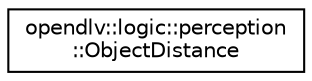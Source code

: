 digraph "Graphical Class Hierarchy"
{
 // LATEX_PDF_SIZE
  edge [fontname="Helvetica",fontsize="10",labelfontname="Helvetica",labelfontsize="10"];
  node [fontname="Helvetica",fontsize="10",shape=record];
  rankdir="LR";
  Node0 [label="opendlv::logic::perception\l::ObjectDistance",height=0.2,width=0.4,color="black", fillcolor="white", style="filled",URL="$classopendlv_1_1logic_1_1perception_1_1ObjectDistance.html",tooltip=" "];
}
